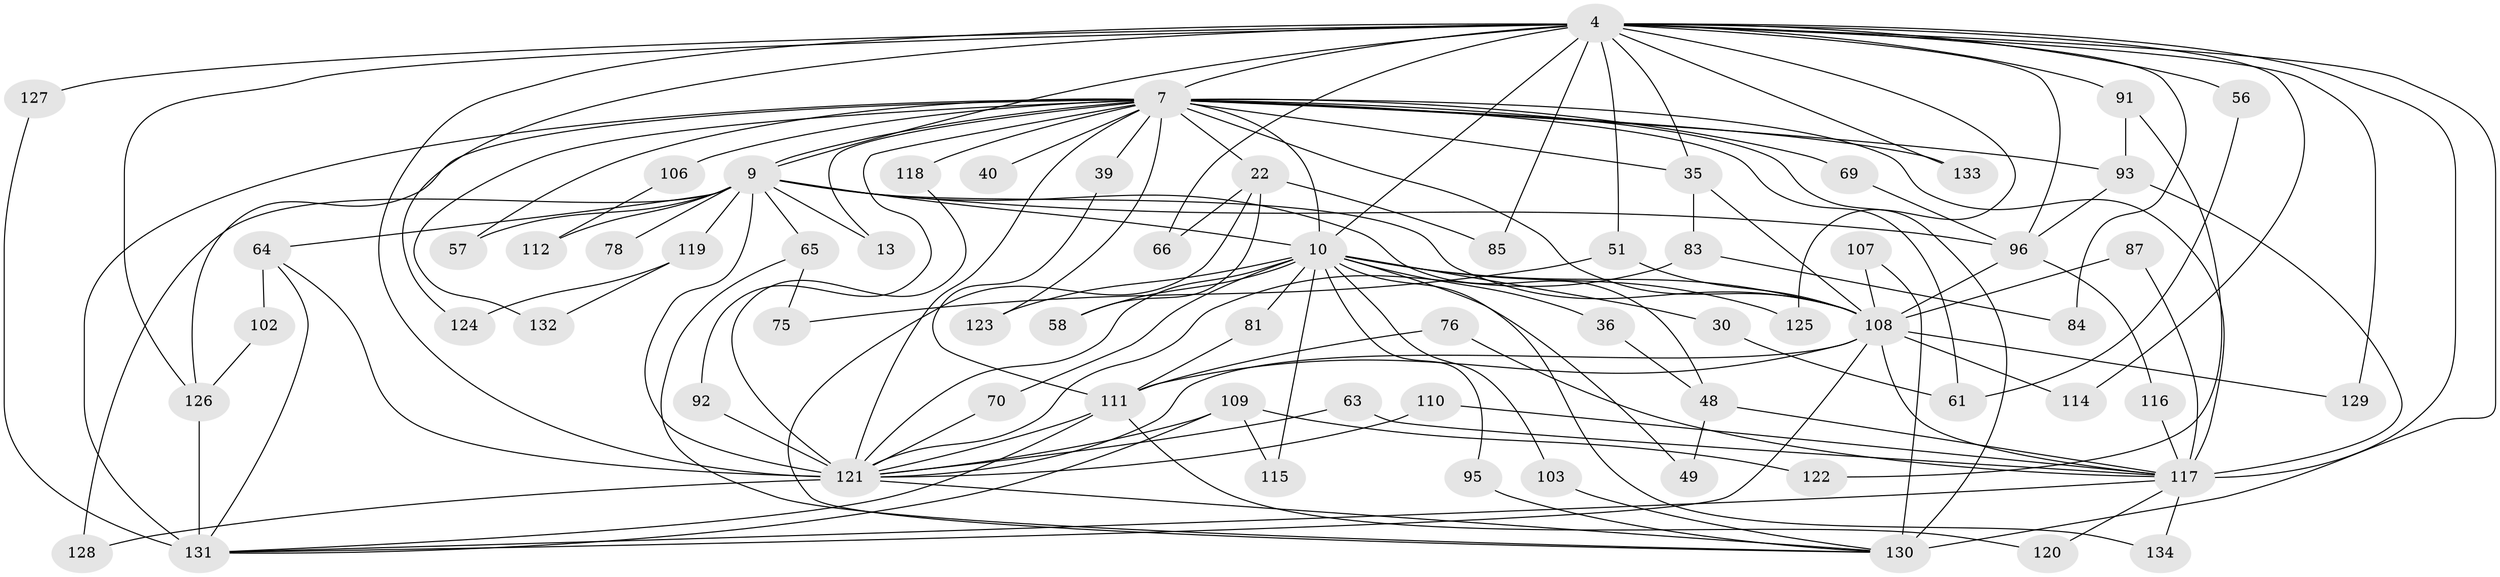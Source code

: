 // original degree distribution, {27: 0.007462686567164179, 18: 0.022388059701492536, 22: 0.007462686567164179, 25: 0.007462686567164179, 30: 0.007462686567164179, 17: 0.007462686567164179, 23: 0.007462686567164179, 15: 0.007462686567164179, 6: 0.029850746268656716, 12: 0.007462686567164179, 2: 0.5074626865671642, 4: 0.1044776119402985, 3: 0.20149253731343283, 10: 0.007462686567164179, 11: 0.007462686567164179, 5: 0.05223880597014925, 8: 0.007462686567164179}
// Generated by graph-tools (version 1.1) at 2025/44/03/09/25 04:44:58]
// undirected, 67 vertices, 140 edges
graph export_dot {
graph [start="1"]
  node [color=gray90,style=filled];
  4 [super="+1"];
  7 [super="+6"];
  9 [super="+8"];
  10 [super="+3"];
  13;
  22;
  30;
  35 [super="+24"];
  36;
  39;
  40;
  48 [super="+27"];
  49;
  51;
  56;
  57;
  58;
  61 [super="+32"];
  63;
  64 [super="+50"];
  65;
  66;
  69;
  70;
  75 [super="+71"];
  76;
  78;
  81;
  83 [super="+41"];
  84;
  85;
  87;
  91 [super="+79"];
  92 [super="+17"];
  93 [super="+72+14"];
  95;
  96 [super="+45+55"];
  102;
  103;
  106;
  107;
  108 [super="+80+105+101"];
  109 [super="+88+74"];
  110;
  111 [super="+38"];
  112;
  114 [super="+94"];
  115;
  116;
  117 [super="+77+90+60+59"];
  118;
  119 [super="+68+28"];
  120;
  121 [super="+100+89"];
  122;
  123;
  124;
  125;
  126 [super="+62+54"];
  127;
  128;
  129;
  130 [super="+52+113"];
  131 [super="+43+67"];
  132;
  133;
  134;
  4 -- 7 [weight=4];
  4 -- 9 [weight=4];
  4 -- 10 [weight=4];
  4 -- 51;
  4 -- 56;
  4 -- 66;
  4 -- 84;
  4 -- 125;
  4 -- 127;
  4 -- 130 [weight=5];
  4 -- 35;
  4 -- 129;
  4 -- 133;
  4 -- 85;
  4 -- 91 [weight=2];
  4 -- 124;
  4 -- 114 [weight=2];
  4 -- 126 [weight=2];
  4 -- 117 [weight=5];
  4 -- 96 [weight=2];
  4 -- 121 [weight=6];
  7 -- 9 [weight=4];
  7 -- 10 [weight=4];
  7 -- 22 [weight=2];
  7 -- 35 [weight=2];
  7 -- 57;
  7 -- 61 [weight=2];
  7 -- 106 [weight=2];
  7 -- 118;
  7 -- 123;
  7 -- 132;
  7 -- 133;
  7 -- 69;
  7 -- 13;
  7 -- 92;
  7 -- 93 [weight=3];
  7 -- 39;
  7 -- 40;
  7 -- 108 [weight=4];
  7 -- 131 [weight=5];
  7 -- 126;
  7 -- 117 [weight=3];
  7 -- 130;
  7 -- 121 [weight=5];
  9 -- 10 [weight=4];
  9 -- 13;
  9 -- 57;
  9 -- 65;
  9 -- 78 [weight=2];
  9 -- 108 [weight=5];
  9 -- 112;
  9 -- 121 [weight=5];
  9 -- 128;
  9 -- 48 [weight=3];
  9 -- 119 [weight=4];
  9 -- 64;
  9 -- 96;
  10 -- 30 [weight=2];
  10 -- 70;
  10 -- 95;
  10 -- 115;
  10 -- 123;
  10 -- 125;
  10 -- 134;
  10 -- 81;
  10 -- 36;
  10 -- 103;
  10 -- 49;
  10 -- 58;
  10 -- 108 [weight=2];
  10 -- 121 [weight=4];
  22 -- 58;
  22 -- 66;
  22 -- 85;
  22 -- 130;
  30 -- 61;
  35 -- 83;
  35 -- 108;
  36 -- 48;
  39 -- 111;
  48 -- 49;
  48 -- 117;
  51 -- 75;
  51 -- 108;
  56 -- 61;
  63 -- 121;
  63 -- 117;
  64 -- 102;
  64 -- 131;
  64 -- 121 [weight=2];
  65 -- 75 [weight=2];
  65 -- 130;
  69 -- 96;
  70 -- 121;
  76 -- 111;
  76 -- 117;
  81 -- 111;
  83 -- 84;
  83 -- 121 [weight=2];
  87 -- 108;
  87 -- 117;
  91 -- 122;
  91 -- 93;
  92 -- 121;
  93 -- 96;
  93 -- 117;
  95 -- 130;
  96 -- 108 [weight=3];
  96 -- 116;
  102 -- 126;
  103 -- 130;
  106 -- 112;
  107 -- 108;
  107 -- 130;
  108 -- 129;
  108 -- 114;
  108 -- 111 [weight=2];
  108 -- 131;
  108 -- 117 [weight=2];
  108 -- 121;
  109 -- 131;
  109 -- 115;
  109 -- 122;
  109 -- 121 [weight=4];
  110 -- 121;
  110 -- 117;
  111 -- 120;
  111 -- 131 [weight=2];
  111 -- 121;
  116 -- 117;
  117 -- 134;
  117 -- 120;
  117 -- 131;
  118 -- 121;
  119 -- 132;
  119 -- 124;
  121 -- 128;
  121 -- 130;
  126 -- 131;
  127 -- 131;
}
